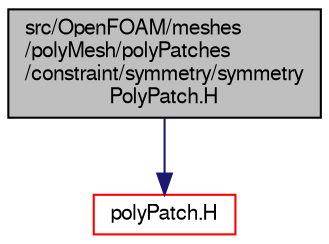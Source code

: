 digraph "src/OpenFOAM/meshes/polyMesh/polyPatches/constraint/symmetry/symmetryPolyPatch.H"
{
  bgcolor="transparent";
  edge [fontname="FreeSans",fontsize="10",labelfontname="FreeSans",labelfontsize="10"];
  node [fontname="FreeSans",fontsize="10",shape=record];
  Node1 [label="src/OpenFOAM/meshes\l/polyMesh/polyPatches\l/constraint/symmetry/symmetry\lPolyPatch.H",height=0.2,width=0.4,color="black", fillcolor="grey75", style="filled" fontcolor="black"];
  Node1 -> Node2 [color="midnightblue",fontsize="10",style="solid",fontname="FreeSans"];
  Node2 [label="polyPatch.H",height=0.2,width=0.4,color="red",URL="$a08210.html"];
}
